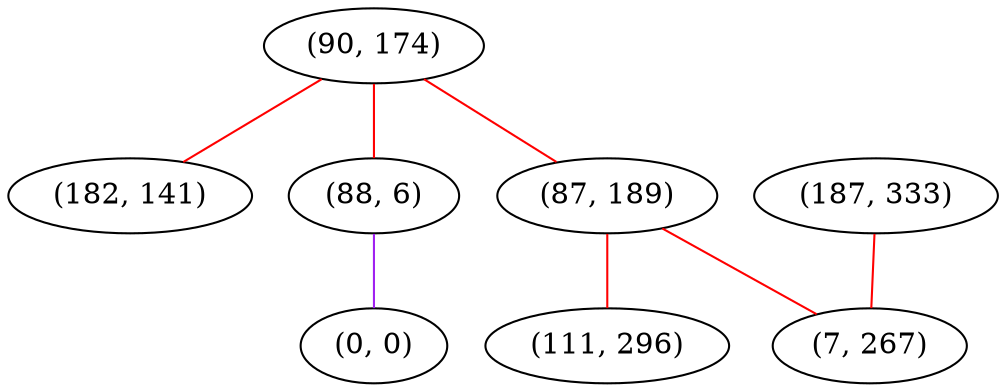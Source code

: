 graph "" {
"(90, 174)";
"(182, 141)";
"(88, 6)";
"(87, 189)";
"(187, 333)";
"(0, 0)";
"(111, 296)";
"(7, 267)";
"(90, 174)" -- "(88, 6)"  [color=red, key=0, weight=1];
"(90, 174)" -- "(87, 189)"  [color=red, key=0, weight=1];
"(90, 174)" -- "(182, 141)"  [color=red, key=0, weight=1];
"(88, 6)" -- "(0, 0)"  [color=purple, key=0, weight=4];
"(87, 189)" -- "(7, 267)"  [color=red, key=0, weight=1];
"(87, 189)" -- "(111, 296)"  [color=red, key=0, weight=1];
"(187, 333)" -- "(7, 267)"  [color=red, key=0, weight=1];
}
